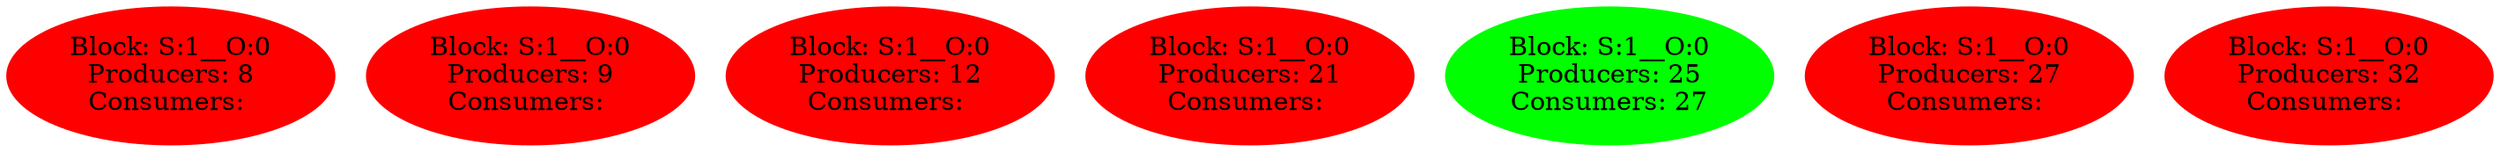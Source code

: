 strict digraph  {
0 [color=red, label="Block: S:1__O:0
Producers: 8
Consumers: ", style=filled];
1 [color=red, label="Block: S:1__O:0
Producers: 9
Consumers: ", style=filled];
2 [color=red, label="Block: S:1__O:0
Producers: 12
Consumers: ", style=filled];
3 [color=red, label="Block: S:1__O:0
Producers: 21
Consumers: ", style=filled];
4 [color=green, label="Block: S:1__O:0
Producers: 25
Consumers: 27", style=filled];
5 [color=red, label="Block: S:1__O:0
Producers: 27
Consumers: ", style=filled];
6 [color=red, label="Block: S:1__O:0
Producers: 32
Consumers: ", style=filled];
}

